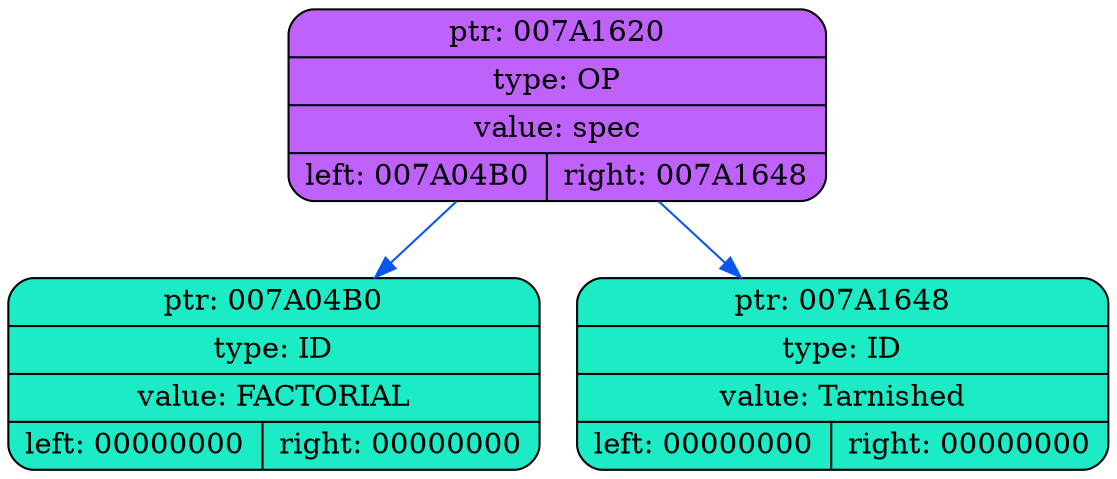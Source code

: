 digraph
{
    rankdir=TP

        node007A1620[shape=record,style="rounded,filled",fillcolor="#BF62FC",label="{ ptr: 007A1620 | type: OP | value: spec| { left: 007A04B0 | right: 007A1648 }}"];
    node007A1620 -> node007A04B0[color="#0855F0"]
    node007A04B0[shape=record,style="rounded,filled",fillcolor="#1BECC5",label="{ ptr: 007A04B0 | type: ID | value: FACTORIAL| { left: 00000000 | right: 00000000 }}"];
    node007A1620 -> node007A1648[color="#0855F0"]
    node007A1648[shape=record,style="rounded,filled",fillcolor="#1BECC5",label="{ ptr: 007A1648 | type: ID | value: Tarnished| { left: 00000000 | right: 00000000 }}"];
}